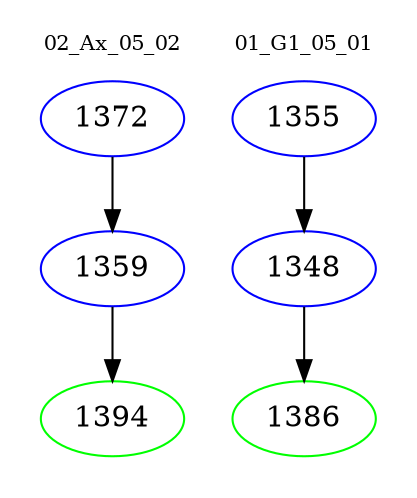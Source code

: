 digraph{
subgraph cluster_0 {
color = white
label = "02_Ax_05_02";
fontsize=10;
T0_1372 [label="1372", color="blue"]
T0_1372 -> T0_1359 [color="black"]
T0_1359 [label="1359", color="blue"]
T0_1359 -> T0_1394 [color="black"]
T0_1394 [label="1394", color="green"]
}
subgraph cluster_1 {
color = white
label = "01_G1_05_01";
fontsize=10;
T1_1355 [label="1355", color="blue"]
T1_1355 -> T1_1348 [color="black"]
T1_1348 [label="1348", color="blue"]
T1_1348 -> T1_1386 [color="black"]
T1_1386 [label="1386", color="green"]
}
}
